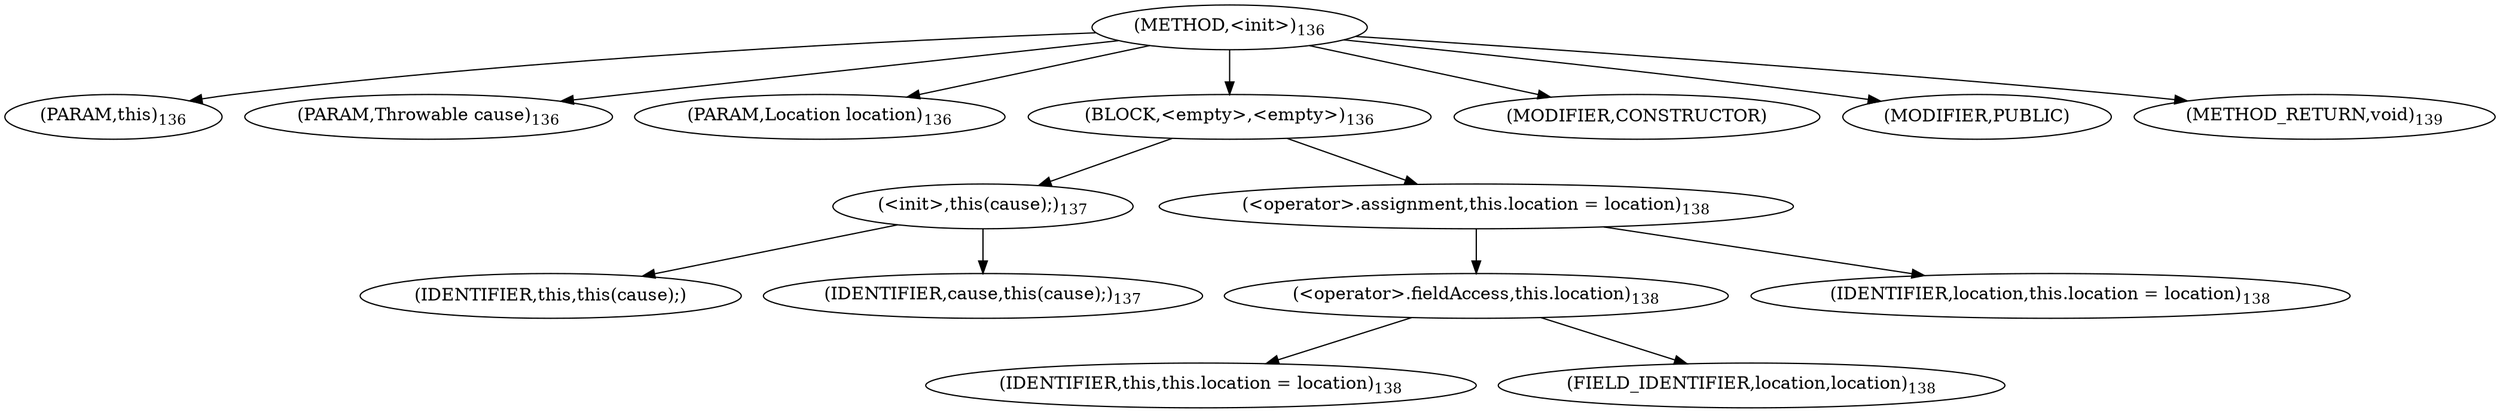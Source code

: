 digraph "&lt;init&gt;" {  
"162" [label = <(METHOD,&lt;init&gt;)<SUB>136</SUB>> ]
"20" [label = <(PARAM,this)<SUB>136</SUB>> ]
"163" [label = <(PARAM,Throwable cause)<SUB>136</SUB>> ]
"164" [label = <(PARAM,Location location)<SUB>136</SUB>> ]
"165" [label = <(BLOCK,&lt;empty&gt;,&lt;empty&gt;)<SUB>136</SUB>> ]
"166" [label = <(&lt;init&gt;,this(cause);)<SUB>137</SUB>> ]
"19" [label = <(IDENTIFIER,this,this(cause);)> ]
"167" [label = <(IDENTIFIER,cause,this(cause);)<SUB>137</SUB>> ]
"168" [label = <(&lt;operator&gt;.assignment,this.location = location)<SUB>138</SUB>> ]
"169" [label = <(&lt;operator&gt;.fieldAccess,this.location)<SUB>138</SUB>> ]
"21" [label = <(IDENTIFIER,this,this.location = location)<SUB>138</SUB>> ]
"170" [label = <(FIELD_IDENTIFIER,location,location)<SUB>138</SUB>> ]
"171" [label = <(IDENTIFIER,location,this.location = location)<SUB>138</SUB>> ]
"172" [label = <(MODIFIER,CONSTRUCTOR)> ]
"173" [label = <(MODIFIER,PUBLIC)> ]
"174" [label = <(METHOD_RETURN,void)<SUB>139</SUB>> ]
  "162" -> "20" 
  "162" -> "163" 
  "162" -> "164" 
  "162" -> "165" 
  "162" -> "172" 
  "162" -> "173" 
  "162" -> "174" 
  "165" -> "166" 
  "165" -> "168" 
  "166" -> "19" 
  "166" -> "167" 
  "168" -> "169" 
  "168" -> "171" 
  "169" -> "21" 
  "169" -> "170" 
}
